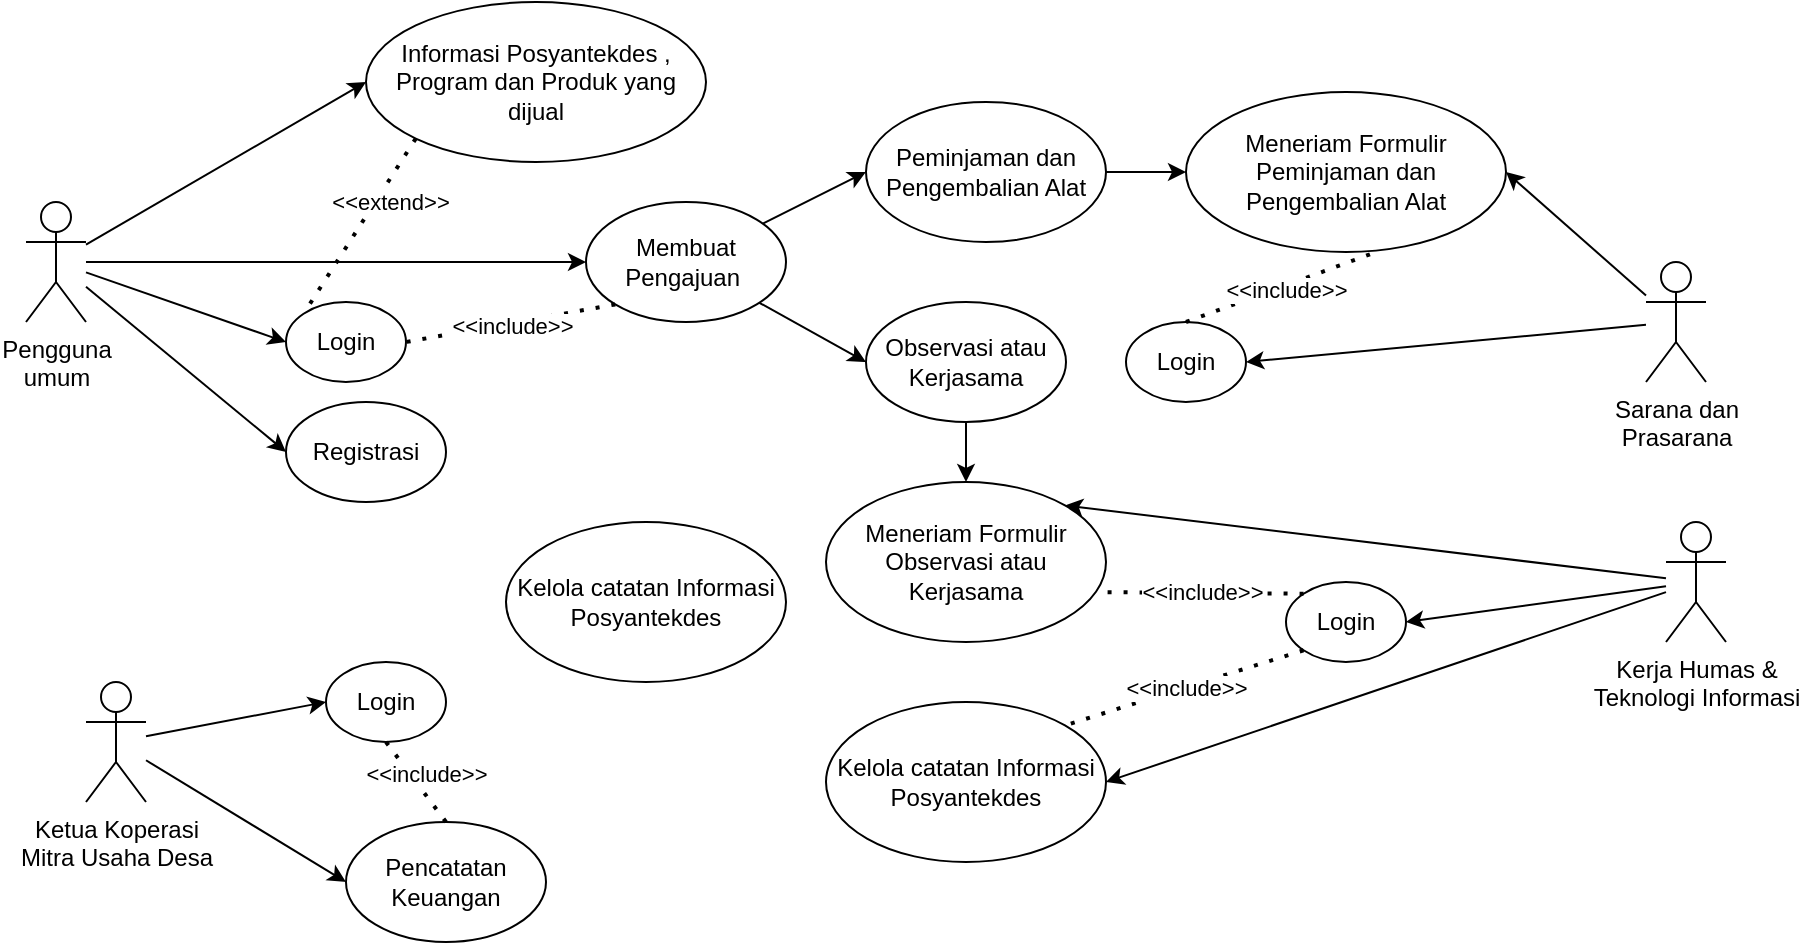 <mxfile>
    <diagram id="BTjTtw0UJg20MI9hF3Em" name="Page-1">
        <mxGraphModel dx="739" dy="513" grid="1" gridSize="10" guides="1" tooltips="1" connect="1" arrows="1" fold="1" page="1" pageScale="1" pageWidth="827" pageHeight="1169" math="0" shadow="0">
            <root>
                <mxCell id="0"/>
                <mxCell id="1" parent="0"/>
                <mxCell id="5" style="edgeStyle=none;html=1;entryX=0;entryY=0.5;entryDx=0;entryDy=0;" edge="1" parent="1" source="2" target="4">
                    <mxGeometry relative="1" as="geometry"/>
                </mxCell>
                <mxCell id="7" style="edgeStyle=none;html=1;entryX=0;entryY=0.5;entryDx=0;entryDy=0;" edge="1" parent="1" source="2" target="6">
                    <mxGeometry relative="1" as="geometry"/>
                </mxCell>
                <mxCell id="17" style="edgeStyle=none;html=1;entryX=0;entryY=0.5;entryDx=0;entryDy=0;" edge="1" parent="1" source="2" target="14">
                    <mxGeometry relative="1" as="geometry"/>
                </mxCell>
                <mxCell id="36" style="edgeStyle=none;html=1;entryX=0;entryY=0.5;entryDx=0;entryDy=0;" edge="1" parent="1" source="2" target="33">
                    <mxGeometry relative="1" as="geometry"/>
                </mxCell>
                <mxCell id="2" value="Pengguna&lt;br&gt;umum" style="shape=umlActor;verticalLabelPosition=bottom;verticalAlign=top;html=1;outlineConnect=0;" vertex="1" parent="1">
                    <mxGeometry x="60" y="170" width="30" height="60" as="geometry"/>
                </mxCell>
                <mxCell id="4" value="Login" style="ellipse;whiteSpace=wrap;html=1;" vertex="1" parent="1">
                    <mxGeometry x="190" y="220" width="60" height="40" as="geometry"/>
                </mxCell>
                <mxCell id="6" value="Registrasi" style="ellipse;whiteSpace=wrap;html=1;" vertex="1" parent="1">
                    <mxGeometry x="190" y="270" width="80" height="50" as="geometry"/>
                </mxCell>
                <mxCell id="14" value="Informasi Posyantekdes , Program dan Produk yang dijual" style="ellipse;whiteSpace=wrap;html=1;" vertex="1" parent="1">
                    <mxGeometry x="230" y="70" width="170" height="80" as="geometry"/>
                </mxCell>
                <mxCell id="15" value="" style="endArrow=none;dashed=1;html=1;dashPattern=1 3;strokeWidth=2;entryX=0;entryY=0;entryDx=0;entryDy=0;exitX=0;exitY=1;exitDx=0;exitDy=0;" edge="1" parent="1" source="14" target="4">
                    <mxGeometry width="50" height="50" relative="1" as="geometry">
                        <mxPoint x="394.577" y="178.828" as="sourcePoint"/>
                        <mxPoint x="300" y="170" as="targetPoint"/>
                    </mxGeometry>
                </mxCell>
                <mxCell id="16" value="&amp;lt;&amp;lt;extend&amp;gt;&amp;gt;" style="edgeLabel;html=1;align=center;verticalAlign=middle;resizable=0;points=[];" vertex="1" connectable="0" parent="15">
                    <mxGeometry x="0.203" relative="1" as="geometry">
                        <mxPoint x="21" y="-21" as="offset"/>
                    </mxGeometry>
                </mxCell>
                <mxCell id="40" value="" style="edgeStyle=none;html=1;" edge="1" parent="1" source="18" target="32">
                    <mxGeometry relative="1" as="geometry"/>
                </mxCell>
                <mxCell id="18" value="Peminjaman dan Pengembalian Alat" style="ellipse;whiteSpace=wrap;html=1;" vertex="1" parent="1">
                    <mxGeometry x="480" y="120" width="120" height="70" as="geometry"/>
                </mxCell>
                <mxCell id="42" value="" style="edgeStyle=none;html=1;" edge="1" parent="1" source="22" target="41">
                    <mxGeometry relative="1" as="geometry"/>
                </mxCell>
                <mxCell id="22" value="Observasi atau Kerjasama" style="ellipse;whiteSpace=wrap;html=1;" vertex="1" parent="1">
                    <mxGeometry x="480" y="220" width="100" height="60" as="geometry"/>
                </mxCell>
                <mxCell id="44" style="edgeStyle=none;html=1;entryX=1;entryY=0.5;entryDx=0;entryDy=0;" edge="1" parent="1" source="31" target="43">
                    <mxGeometry relative="1" as="geometry"/>
                </mxCell>
                <mxCell id="45" style="edgeStyle=none;html=1;entryX=1;entryY=0.5;entryDx=0;entryDy=0;" edge="1" parent="1" source="31" target="32">
                    <mxGeometry relative="1" as="geometry"/>
                </mxCell>
                <mxCell id="31" value="Sarana dan&lt;br&gt;Prasarana" style="shape=umlActor;verticalLabelPosition=bottom;verticalAlign=top;html=1;outlineConnect=0;" vertex="1" parent="1">
                    <mxGeometry x="870" y="200" width="30" height="60" as="geometry"/>
                </mxCell>
                <mxCell id="32" value="Meneriam Formulir Peminjaman dan Pengembalian Alat" style="ellipse;whiteSpace=wrap;html=1;" vertex="1" parent="1">
                    <mxGeometry x="640" y="115" width="160" height="80" as="geometry"/>
                </mxCell>
                <mxCell id="37" style="edgeStyle=none;html=1;entryX=0;entryY=0.5;entryDx=0;entryDy=0;" edge="1" parent="1" source="33" target="18">
                    <mxGeometry relative="1" as="geometry"/>
                </mxCell>
                <mxCell id="38" style="edgeStyle=none;html=1;entryX=0;entryY=0.5;entryDx=0;entryDy=0;" edge="1" parent="1" source="33" target="22">
                    <mxGeometry relative="1" as="geometry"/>
                </mxCell>
                <mxCell id="33" value="Membuat Pengajuan&amp;nbsp;" style="ellipse;whiteSpace=wrap;html=1;" vertex="1" parent="1">
                    <mxGeometry x="340" y="170" width="100" height="60" as="geometry"/>
                </mxCell>
                <mxCell id="34" value="" style="endArrow=none;dashed=1;html=1;dashPattern=1 3;strokeWidth=2;entryX=1;entryY=0.5;entryDx=0;entryDy=0;exitX=0;exitY=1;exitDx=0;exitDy=0;" edge="1" parent="1" source="33" target="4">
                    <mxGeometry width="50" height="50" relative="1" as="geometry">
                        <mxPoint x="424.549" y="308.844" as="sourcePoint"/>
                        <mxPoint x="251.07" y="264.237" as="targetPoint"/>
                    </mxGeometry>
                </mxCell>
                <mxCell id="35" value="&amp;lt;&amp;lt;include&amp;gt;&amp;gt;" style="edgeLabel;html=1;align=center;verticalAlign=middle;resizable=0;points=[];" vertex="1" connectable="0" parent="34">
                    <mxGeometry x="0.203" relative="1" as="geometry">
                        <mxPoint x="11" y="-1" as="offset"/>
                    </mxGeometry>
                </mxCell>
                <mxCell id="41" value="Meneriam Formulir Observasi atau Kerjasama" style="ellipse;whiteSpace=wrap;html=1;" vertex="1" parent="1">
                    <mxGeometry x="460" y="310" width="140" height="80" as="geometry"/>
                </mxCell>
                <mxCell id="43" value="Login" style="ellipse;whiteSpace=wrap;html=1;" vertex="1" parent="1">
                    <mxGeometry x="610" y="230" width="60" height="40" as="geometry"/>
                </mxCell>
                <mxCell id="46" value="" style="endArrow=none;dashed=1;html=1;dashPattern=1 3;strokeWidth=2;entryX=0.582;entryY=1.009;entryDx=0;entryDy=0;exitX=0.5;exitY=0;exitDx=0;exitDy=0;entryPerimeter=0;" edge="1" parent="1" source="43" target="32">
                    <mxGeometry width="50" height="50" relative="1" as="geometry">
                        <mxPoint x="634.376" y="120.001" as="sourcePoint"/>
                        <mxPoint x="530" y="138.95" as="targetPoint"/>
                    </mxGeometry>
                </mxCell>
                <mxCell id="47" value="&amp;lt;&amp;lt;include&amp;gt;&amp;gt;" style="edgeLabel;html=1;align=center;verticalAlign=middle;resizable=0;points=[];" vertex="1" connectable="0" parent="46">
                    <mxGeometry x="0.203" relative="1" as="geometry">
                        <mxPoint x="-6" y="4" as="offset"/>
                    </mxGeometry>
                </mxCell>
                <mxCell id="48" style="edgeStyle=none;html=1;entryX=1;entryY=0.5;entryDx=0;entryDy=0;" edge="1" parent="1" source="50" target="51">
                    <mxGeometry relative="1" as="geometry"/>
                </mxCell>
                <mxCell id="49" style="edgeStyle=none;html=1;entryX=1;entryY=0;entryDx=0;entryDy=0;" edge="1" parent="1" source="50" target="41">
                    <mxGeometry relative="1" as="geometry">
                        <mxPoint x="636.76" y="180" as="targetPoint"/>
                    </mxGeometry>
                </mxCell>
                <mxCell id="60" style="edgeStyle=none;html=1;entryX=1;entryY=0.5;entryDx=0;entryDy=0;" edge="1" parent="1" source="50" target="56">
                    <mxGeometry relative="1" as="geometry"/>
                </mxCell>
                <mxCell id="50" value="Kerja Humas &amp;amp;&lt;br&gt;Teknologi Informasi" style="shape=umlActor;verticalLabelPosition=bottom;verticalAlign=top;html=1;outlineConnect=0;" vertex="1" parent="1">
                    <mxGeometry x="880" y="330" width="30" height="60" as="geometry"/>
                </mxCell>
                <mxCell id="51" value="Login" style="ellipse;whiteSpace=wrap;html=1;" vertex="1" parent="1">
                    <mxGeometry x="690" y="360" width="60" height="40" as="geometry"/>
                </mxCell>
                <mxCell id="52" value="" style="endArrow=none;dashed=1;html=1;dashPattern=1 3;strokeWidth=2;entryX=0.982;entryY=0.688;entryDx=0;entryDy=0;exitX=0;exitY=0;exitDx=0;exitDy=0;entryPerimeter=0;" edge="1" parent="1" source="51" target="41">
                    <mxGeometry width="50" height="50" relative="1" as="geometry">
                        <mxPoint x="651.136" y="250.001" as="sourcePoint"/>
                        <mxPoint x="591" y="215.04" as="targetPoint"/>
                    </mxGeometry>
                </mxCell>
                <mxCell id="53" value="&amp;lt;&amp;lt;include&amp;gt;&amp;gt;" style="edgeLabel;html=1;align=center;verticalAlign=middle;resizable=0;points=[];" vertex="1" connectable="0" parent="52">
                    <mxGeometry x="0.203" relative="1" as="geometry">
                        <mxPoint x="10" y="-1" as="offset"/>
                    </mxGeometry>
                </mxCell>
                <mxCell id="56" value="Kelola catatan Informasi Posyantekdes" style="ellipse;whiteSpace=wrap;html=1;" vertex="1" parent="1">
                    <mxGeometry x="460" y="420" width="140" height="80" as="geometry"/>
                </mxCell>
                <mxCell id="58" value="" style="endArrow=none;dashed=1;html=1;dashPattern=1 3;strokeWidth=2;entryX=1;entryY=0;entryDx=0;entryDy=0;exitX=0;exitY=1;exitDx=0;exitDy=0;" edge="1" parent="1" source="51" target="56">
                    <mxGeometry width="50" height="50" relative="1" as="geometry">
                        <mxPoint x="690" y="440" as="sourcePoint"/>
                        <mxPoint x="607.48" y="375.04" as="targetPoint"/>
                    </mxGeometry>
                </mxCell>
                <mxCell id="59" value="&amp;lt;&amp;lt;include&amp;gt;&amp;gt;" style="edgeLabel;html=1;align=center;verticalAlign=middle;resizable=0;points=[];" vertex="1" connectable="0" parent="58">
                    <mxGeometry x="0.203" relative="1" as="geometry">
                        <mxPoint x="12" y="-4" as="offset"/>
                    </mxGeometry>
                </mxCell>
                <mxCell id="64" style="edgeStyle=none;html=1;entryX=0;entryY=0.5;entryDx=0;entryDy=0;" edge="1" parent="1" source="61" target="63">
                    <mxGeometry relative="1" as="geometry"/>
                </mxCell>
                <mxCell id="68" style="edgeStyle=none;html=1;entryX=0;entryY=0.5;entryDx=0;entryDy=0;" edge="1" parent="1" source="61" target="65">
                    <mxGeometry relative="1" as="geometry"/>
                </mxCell>
                <mxCell id="61" value="Ketua Koperasi&lt;br&gt;Mitra Usaha Desa" style="shape=umlActor;verticalLabelPosition=bottom;verticalAlign=top;html=1;outlineConnect=0;" vertex="1" parent="1">
                    <mxGeometry x="90" y="410" width="30" height="60" as="geometry"/>
                </mxCell>
                <mxCell id="63" value="Pencatatan Keuangan" style="ellipse;whiteSpace=wrap;html=1;" vertex="1" parent="1">
                    <mxGeometry x="220" y="480" width="100" height="60" as="geometry"/>
                </mxCell>
                <mxCell id="65" value="Login" style="ellipse;whiteSpace=wrap;html=1;" vertex="1" parent="1">
                    <mxGeometry x="210" y="400" width="60" height="40" as="geometry"/>
                </mxCell>
                <mxCell id="66" value="" style="endArrow=none;dashed=1;html=1;dashPattern=1 3;strokeWidth=2;entryX=0.5;entryY=0;entryDx=0;entryDy=0;exitX=0.5;exitY=1;exitDx=0;exitDy=0;" edge="1" parent="1" source="65" target="63">
                    <mxGeometry width="50" height="50" relative="1" as="geometry">
                        <mxPoint x="364.531" y="261.145" as="sourcePoint"/>
                        <mxPoint x="260" y="280" as="targetPoint"/>
                    </mxGeometry>
                </mxCell>
                <mxCell id="67" value="&amp;lt;&amp;lt;include&amp;gt;&amp;gt;" style="edgeLabel;html=1;align=center;verticalAlign=middle;resizable=0;points=[];" vertex="1" connectable="0" parent="66">
                    <mxGeometry x="0.203" relative="1" as="geometry">
                        <mxPoint x="2" y="-8" as="offset"/>
                    </mxGeometry>
                </mxCell>
                <mxCell id="69" value="Kelola catatan Informasi Posyantekdes" style="ellipse;whiteSpace=wrap;html=1;" vertex="1" parent="1">
                    <mxGeometry x="300" y="330" width="140" height="80" as="geometry"/>
                </mxCell>
            </root>
        </mxGraphModel>
    </diagram>
</mxfile>